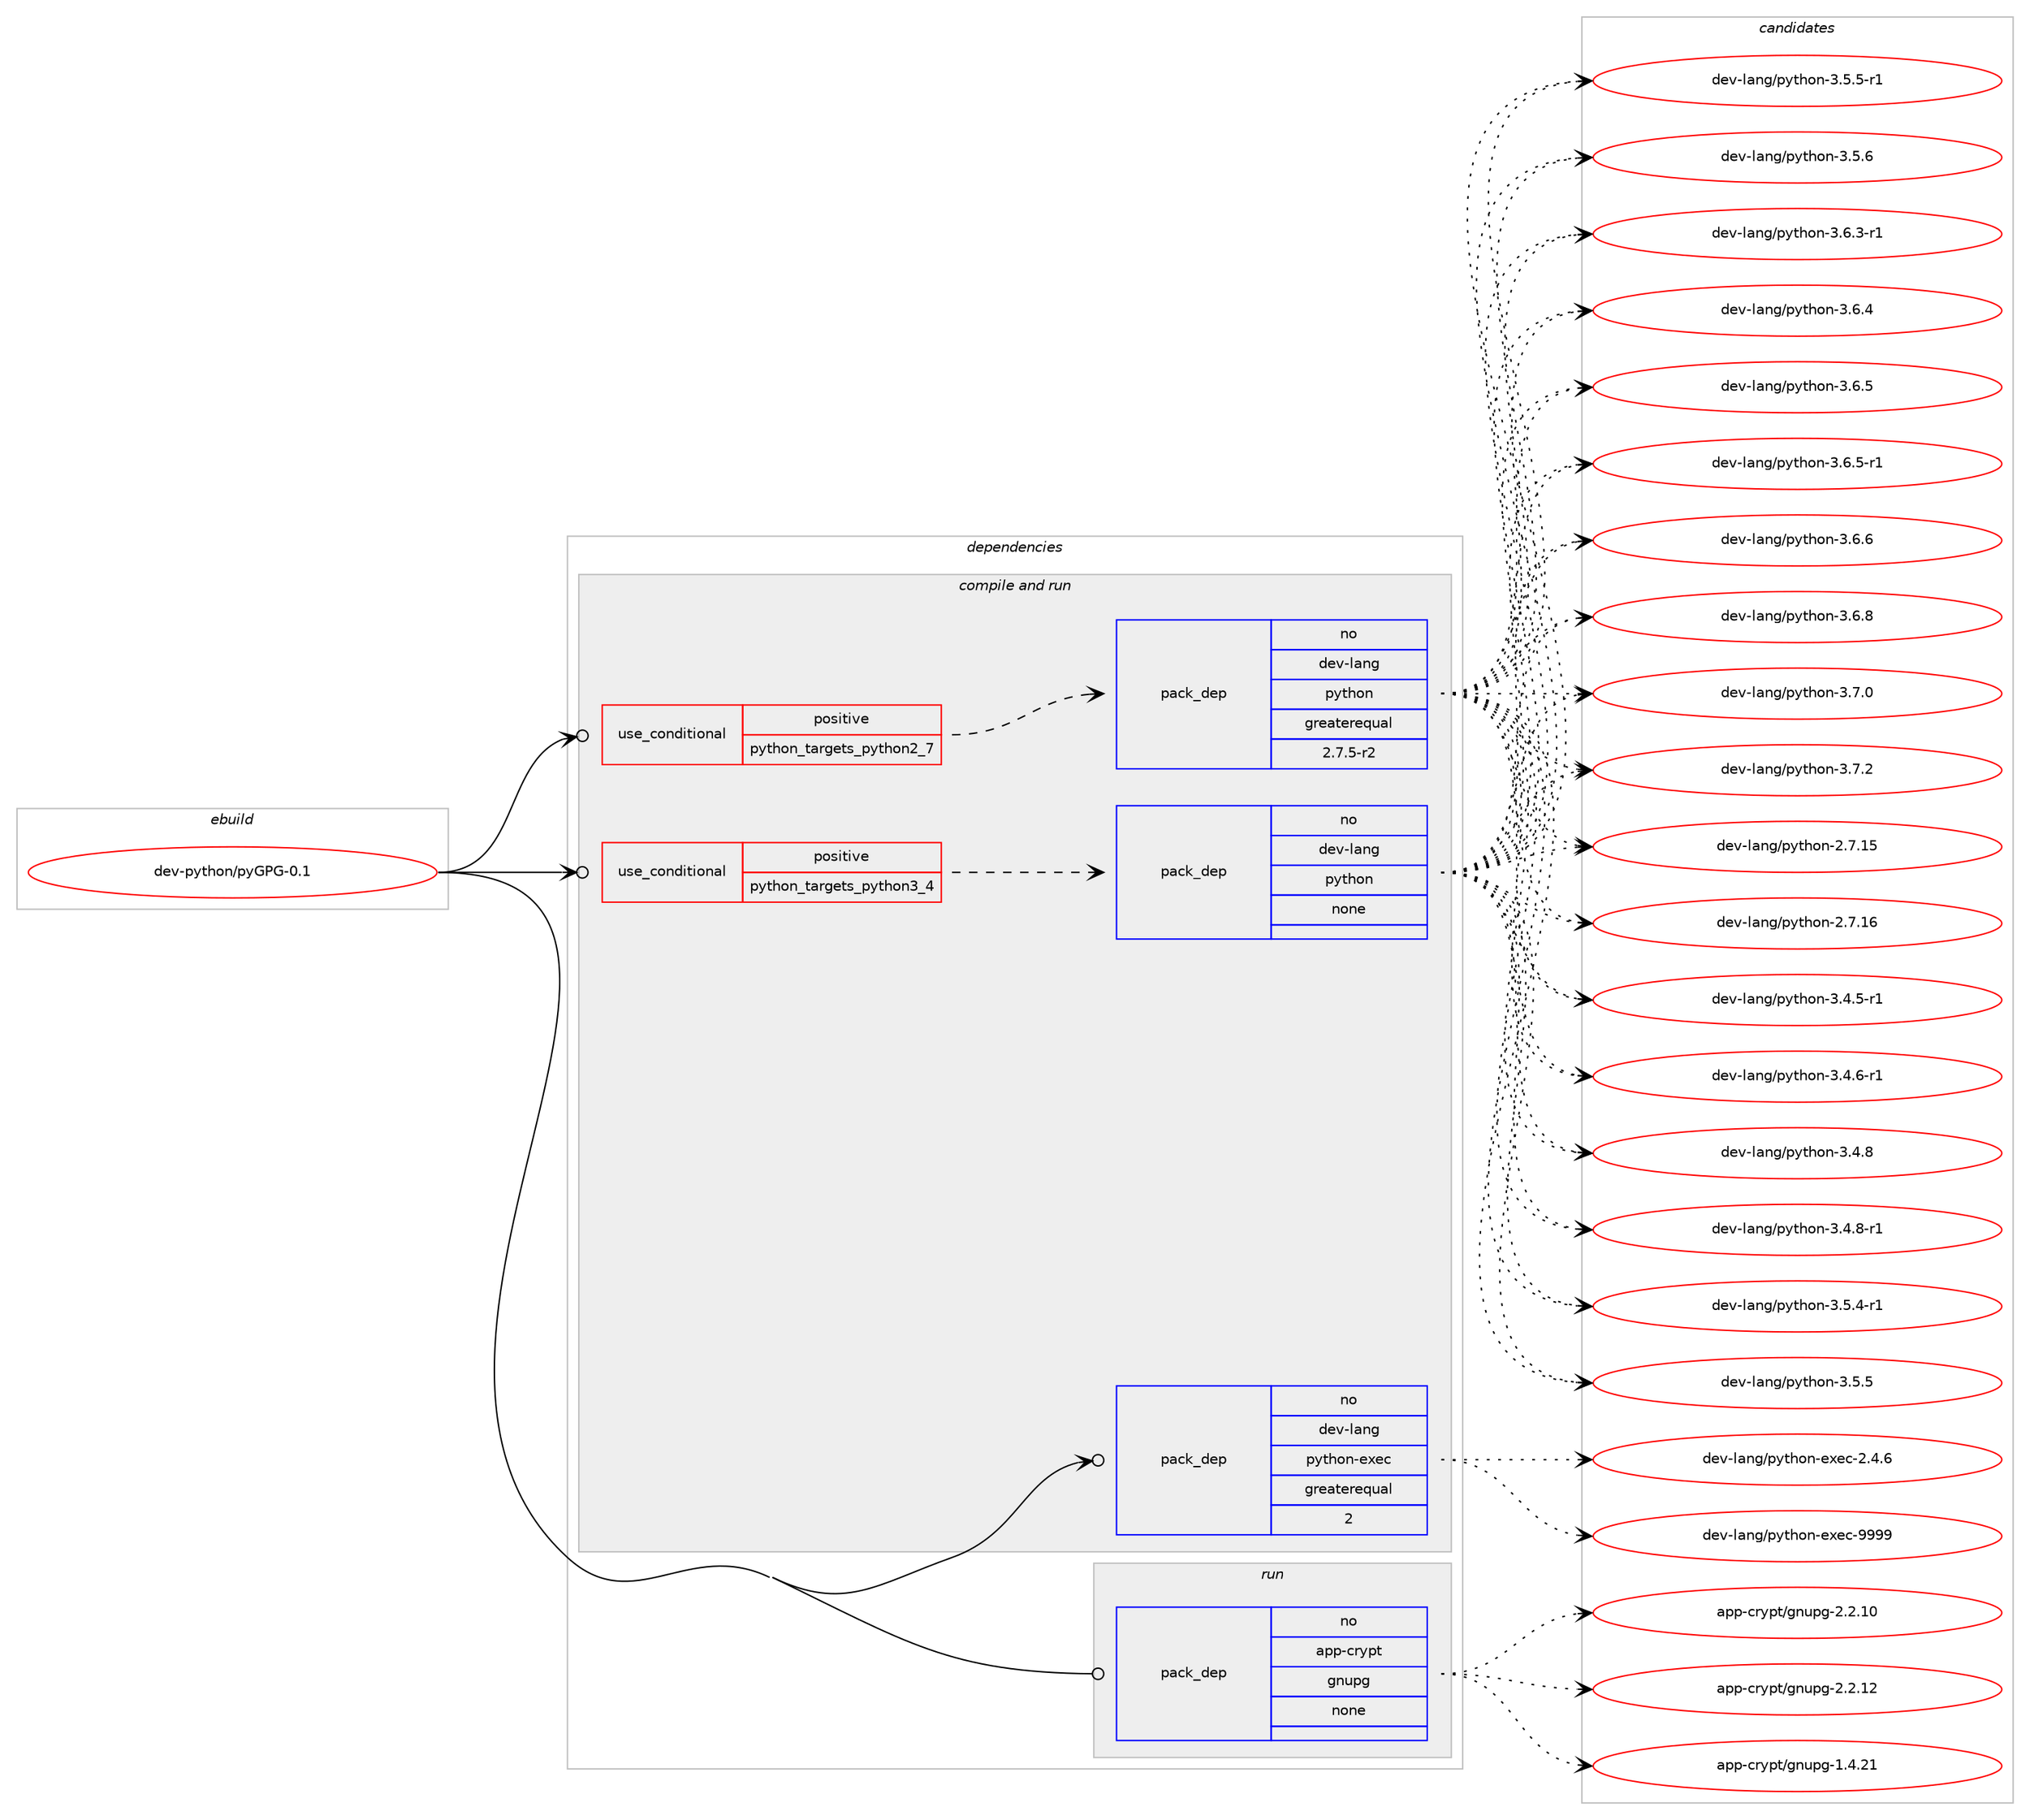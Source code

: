 digraph prolog {

# *************
# Graph options
# *************

newrank=true;
concentrate=true;
compound=true;
graph [rankdir=LR,fontname=Helvetica,fontsize=10,ranksep=1.5];#, ranksep=2.5, nodesep=0.2];
edge  [arrowhead=vee];
node  [fontname=Helvetica,fontsize=10];

# **********
# The ebuild
# **********

subgraph cluster_leftcol {
color=gray;
rank=same;
label=<<i>ebuild</i>>;
id [label="dev-python/pyGPG-0.1", color=red, width=4, href="../dev-python/pyGPG-0.1.svg"];
}

# ****************
# The dependencies
# ****************

subgraph cluster_midcol {
color=gray;
label=<<i>dependencies</i>>;
subgraph cluster_compile {
fillcolor="#eeeeee";
style=filled;
label=<<i>compile</i>>;
}
subgraph cluster_compileandrun {
fillcolor="#eeeeee";
style=filled;
label=<<i>compile and run</i>>;
subgraph cond380136 {
dependency1427397 [label=<<TABLE BORDER="0" CELLBORDER="1" CELLSPACING="0" CELLPADDING="4"><TR><TD ROWSPAN="3" CELLPADDING="10">use_conditional</TD></TR><TR><TD>positive</TD></TR><TR><TD>python_targets_python2_7</TD></TR></TABLE>>, shape=none, color=red];
subgraph pack1023947 {
dependency1427398 [label=<<TABLE BORDER="0" CELLBORDER="1" CELLSPACING="0" CELLPADDING="4" WIDTH="220"><TR><TD ROWSPAN="6" CELLPADDING="30">pack_dep</TD></TR><TR><TD WIDTH="110">no</TD></TR><TR><TD>dev-lang</TD></TR><TR><TD>python</TD></TR><TR><TD>greaterequal</TD></TR><TR><TD>2.7.5-r2</TD></TR></TABLE>>, shape=none, color=blue];
}
dependency1427397:e -> dependency1427398:w [weight=20,style="dashed",arrowhead="vee"];
}
id:e -> dependency1427397:w [weight=20,style="solid",arrowhead="odotvee"];
subgraph cond380137 {
dependency1427399 [label=<<TABLE BORDER="0" CELLBORDER="1" CELLSPACING="0" CELLPADDING="4"><TR><TD ROWSPAN="3" CELLPADDING="10">use_conditional</TD></TR><TR><TD>positive</TD></TR><TR><TD>python_targets_python3_4</TD></TR></TABLE>>, shape=none, color=red];
subgraph pack1023948 {
dependency1427400 [label=<<TABLE BORDER="0" CELLBORDER="1" CELLSPACING="0" CELLPADDING="4" WIDTH="220"><TR><TD ROWSPAN="6" CELLPADDING="30">pack_dep</TD></TR><TR><TD WIDTH="110">no</TD></TR><TR><TD>dev-lang</TD></TR><TR><TD>python</TD></TR><TR><TD>none</TD></TR><TR><TD></TD></TR></TABLE>>, shape=none, color=blue];
}
dependency1427399:e -> dependency1427400:w [weight=20,style="dashed",arrowhead="vee"];
}
id:e -> dependency1427399:w [weight=20,style="solid",arrowhead="odotvee"];
subgraph pack1023949 {
dependency1427401 [label=<<TABLE BORDER="0" CELLBORDER="1" CELLSPACING="0" CELLPADDING="4" WIDTH="220"><TR><TD ROWSPAN="6" CELLPADDING="30">pack_dep</TD></TR><TR><TD WIDTH="110">no</TD></TR><TR><TD>dev-lang</TD></TR><TR><TD>python-exec</TD></TR><TR><TD>greaterequal</TD></TR><TR><TD>2</TD></TR></TABLE>>, shape=none, color=blue];
}
id:e -> dependency1427401:w [weight=20,style="solid",arrowhead="odotvee"];
}
subgraph cluster_run {
fillcolor="#eeeeee";
style=filled;
label=<<i>run</i>>;
subgraph pack1023950 {
dependency1427402 [label=<<TABLE BORDER="0" CELLBORDER="1" CELLSPACING="0" CELLPADDING="4" WIDTH="220"><TR><TD ROWSPAN="6" CELLPADDING="30">pack_dep</TD></TR><TR><TD WIDTH="110">no</TD></TR><TR><TD>app-crypt</TD></TR><TR><TD>gnupg</TD></TR><TR><TD>none</TD></TR><TR><TD></TD></TR></TABLE>>, shape=none, color=blue];
}
id:e -> dependency1427402:w [weight=20,style="solid",arrowhead="odot"];
}
}

# **************
# The candidates
# **************

subgraph cluster_choices {
rank=same;
color=gray;
label=<<i>candidates</i>>;

subgraph choice1023947 {
color=black;
nodesep=1;
choice10010111845108971101034711212111610411111045504655464953 [label="dev-lang/python-2.7.15", color=red, width=4,href="../dev-lang/python-2.7.15.svg"];
choice10010111845108971101034711212111610411111045504655464954 [label="dev-lang/python-2.7.16", color=red, width=4,href="../dev-lang/python-2.7.16.svg"];
choice1001011184510897110103471121211161041111104551465246534511449 [label="dev-lang/python-3.4.5-r1", color=red, width=4,href="../dev-lang/python-3.4.5-r1.svg"];
choice1001011184510897110103471121211161041111104551465246544511449 [label="dev-lang/python-3.4.6-r1", color=red, width=4,href="../dev-lang/python-3.4.6-r1.svg"];
choice100101118451089711010347112121116104111110455146524656 [label="dev-lang/python-3.4.8", color=red, width=4,href="../dev-lang/python-3.4.8.svg"];
choice1001011184510897110103471121211161041111104551465246564511449 [label="dev-lang/python-3.4.8-r1", color=red, width=4,href="../dev-lang/python-3.4.8-r1.svg"];
choice1001011184510897110103471121211161041111104551465346524511449 [label="dev-lang/python-3.5.4-r1", color=red, width=4,href="../dev-lang/python-3.5.4-r1.svg"];
choice100101118451089711010347112121116104111110455146534653 [label="dev-lang/python-3.5.5", color=red, width=4,href="../dev-lang/python-3.5.5.svg"];
choice1001011184510897110103471121211161041111104551465346534511449 [label="dev-lang/python-3.5.5-r1", color=red, width=4,href="../dev-lang/python-3.5.5-r1.svg"];
choice100101118451089711010347112121116104111110455146534654 [label="dev-lang/python-3.5.6", color=red, width=4,href="../dev-lang/python-3.5.6.svg"];
choice1001011184510897110103471121211161041111104551465446514511449 [label="dev-lang/python-3.6.3-r1", color=red, width=4,href="../dev-lang/python-3.6.3-r1.svg"];
choice100101118451089711010347112121116104111110455146544652 [label="dev-lang/python-3.6.4", color=red, width=4,href="../dev-lang/python-3.6.4.svg"];
choice100101118451089711010347112121116104111110455146544653 [label="dev-lang/python-3.6.5", color=red, width=4,href="../dev-lang/python-3.6.5.svg"];
choice1001011184510897110103471121211161041111104551465446534511449 [label="dev-lang/python-3.6.5-r1", color=red, width=4,href="../dev-lang/python-3.6.5-r1.svg"];
choice100101118451089711010347112121116104111110455146544654 [label="dev-lang/python-3.6.6", color=red, width=4,href="../dev-lang/python-3.6.6.svg"];
choice100101118451089711010347112121116104111110455146544656 [label="dev-lang/python-3.6.8", color=red, width=4,href="../dev-lang/python-3.6.8.svg"];
choice100101118451089711010347112121116104111110455146554648 [label="dev-lang/python-3.7.0", color=red, width=4,href="../dev-lang/python-3.7.0.svg"];
choice100101118451089711010347112121116104111110455146554650 [label="dev-lang/python-3.7.2", color=red, width=4,href="../dev-lang/python-3.7.2.svg"];
dependency1427398:e -> choice10010111845108971101034711212111610411111045504655464953:w [style=dotted,weight="100"];
dependency1427398:e -> choice10010111845108971101034711212111610411111045504655464954:w [style=dotted,weight="100"];
dependency1427398:e -> choice1001011184510897110103471121211161041111104551465246534511449:w [style=dotted,weight="100"];
dependency1427398:e -> choice1001011184510897110103471121211161041111104551465246544511449:w [style=dotted,weight="100"];
dependency1427398:e -> choice100101118451089711010347112121116104111110455146524656:w [style=dotted,weight="100"];
dependency1427398:e -> choice1001011184510897110103471121211161041111104551465246564511449:w [style=dotted,weight="100"];
dependency1427398:e -> choice1001011184510897110103471121211161041111104551465346524511449:w [style=dotted,weight="100"];
dependency1427398:e -> choice100101118451089711010347112121116104111110455146534653:w [style=dotted,weight="100"];
dependency1427398:e -> choice1001011184510897110103471121211161041111104551465346534511449:w [style=dotted,weight="100"];
dependency1427398:e -> choice100101118451089711010347112121116104111110455146534654:w [style=dotted,weight="100"];
dependency1427398:e -> choice1001011184510897110103471121211161041111104551465446514511449:w [style=dotted,weight="100"];
dependency1427398:e -> choice100101118451089711010347112121116104111110455146544652:w [style=dotted,weight="100"];
dependency1427398:e -> choice100101118451089711010347112121116104111110455146544653:w [style=dotted,weight="100"];
dependency1427398:e -> choice1001011184510897110103471121211161041111104551465446534511449:w [style=dotted,weight="100"];
dependency1427398:e -> choice100101118451089711010347112121116104111110455146544654:w [style=dotted,weight="100"];
dependency1427398:e -> choice100101118451089711010347112121116104111110455146544656:w [style=dotted,weight="100"];
dependency1427398:e -> choice100101118451089711010347112121116104111110455146554648:w [style=dotted,weight="100"];
dependency1427398:e -> choice100101118451089711010347112121116104111110455146554650:w [style=dotted,weight="100"];
}
subgraph choice1023948 {
color=black;
nodesep=1;
choice10010111845108971101034711212111610411111045504655464953 [label="dev-lang/python-2.7.15", color=red, width=4,href="../dev-lang/python-2.7.15.svg"];
choice10010111845108971101034711212111610411111045504655464954 [label="dev-lang/python-2.7.16", color=red, width=4,href="../dev-lang/python-2.7.16.svg"];
choice1001011184510897110103471121211161041111104551465246534511449 [label="dev-lang/python-3.4.5-r1", color=red, width=4,href="../dev-lang/python-3.4.5-r1.svg"];
choice1001011184510897110103471121211161041111104551465246544511449 [label="dev-lang/python-3.4.6-r1", color=red, width=4,href="../dev-lang/python-3.4.6-r1.svg"];
choice100101118451089711010347112121116104111110455146524656 [label="dev-lang/python-3.4.8", color=red, width=4,href="../dev-lang/python-3.4.8.svg"];
choice1001011184510897110103471121211161041111104551465246564511449 [label="dev-lang/python-3.4.8-r1", color=red, width=4,href="../dev-lang/python-3.4.8-r1.svg"];
choice1001011184510897110103471121211161041111104551465346524511449 [label="dev-lang/python-3.5.4-r1", color=red, width=4,href="../dev-lang/python-3.5.4-r1.svg"];
choice100101118451089711010347112121116104111110455146534653 [label="dev-lang/python-3.5.5", color=red, width=4,href="../dev-lang/python-3.5.5.svg"];
choice1001011184510897110103471121211161041111104551465346534511449 [label="dev-lang/python-3.5.5-r1", color=red, width=4,href="../dev-lang/python-3.5.5-r1.svg"];
choice100101118451089711010347112121116104111110455146534654 [label="dev-lang/python-3.5.6", color=red, width=4,href="../dev-lang/python-3.5.6.svg"];
choice1001011184510897110103471121211161041111104551465446514511449 [label="dev-lang/python-3.6.3-r1", color=red, width=4,href="../dev-lang/python-3.6.3-r1.svg"];
choice100101118451089711010347112121116104111110455146544652 [label="dev-lang/python-3.6.4", color=red, width=4,href="../dev-lang/python-3.6.4.svg"];
choice100101118451089711010347112121116104111110455146544653 [label="dev-lang/python-3.6.5", color=red, width=4,href="../dev-lang/python-3.6.5.svg"];
choice1001011184510897110103471121211161041111104551465446534511449 [label="dev-lang/python-3.6.5-r1", color=red, width=4,href="../dev-lang/python-3.6.5-r1.svg"];
choice100101118451089711010347112121116104111110455146544654 [label="dev-lang/python-3.6.6", color=red, width=4,href="../dev-lang/python-3.6.6.svg"];
choice100101118451089711010347112121116104111110455146544656 [label="dev-lang/python-3.6.8", color=red, width=4,href="../dev-lang/python-3.6.8.svg"];
choice100101118451089711010347112121116104111110455146554648 [label="dev-lang/python-3.7.0", color=red, width=4,href="../dev-lang/python-3.7.0.svg"];
choice100101118451089711010347112121116104111110455146554650 [label="dev-lang/python-3.7.2", color=red, width=4,href="../dev-lang/python-3.7.2.svg"];
dependency1427400:e -> choice10010111845108971101034711212111610411111045504655464953:w [style=dotted,weight="100"];
dependency1427400:e -> choice10010111845108971101034711212111610411111045504655464954:w [style=dotted,weight="100"];
dependency1427400:e -> choice1001011184510897110103471121211161041111104551465246534511449:w [style=dotted,weight="100"];
dependency1427400:e -> choice1001011184510897110103471121211161041111104551465246544511449:w [style=dotted,weight="100"];
dependency1427400:e -> choice100101118451089711010347112121116104111110455146524656:w [style=dotted,weight="100"];
dependency1427400:e -> choice1001011184510897110103471121211161041111104551465246564511449:w [style=dotted,weight="100"];
dependency1427400:e -> choice1001011184510897110103471121211161041111104551465346524511449:w [style=dotted,weight="100"];
dependency1427400:e -> choice100101118451089711010347112121116104111110455146534653:w [style=dotted,weight="100"];
dependency1427400:e -> choice1001011184510897110103471121211161041111104551465346534511449:w [style=dotted,weight="100"];
dependency1427400:e -> choice100101118451089711010347112121116104111110455146534654:w [style=dotted,weight="100"];
dependency1427400:e -> choice1001011184510897110103471121211161041111104551465446514511449:w [style=dotted,weight="100"];
dependency1427400:e -> choice100101118451089711010347112121116104111110455146544652:w [style=dotted,weight="100"];
dependency1427400:e -> choice100101118451089711010347112121116104111110455146544653:w [style=dotted,weight="100"];
dependency1427400:e -> choice1001011184510897110103471121211161041111104551465446534511449:w [style=dotted,weight="100"];
dependency1427400:e -> choice100101118451089711010347112121116104111110455146544654:w [style=dotted,weight="100"];
dependency1427400:e -> choice100101118451089711010347112121116104111110455146544656:w [style=dotted,weight="100"];
dependency1427400:e -> choice100101118451089711010347112121116104111110455146554648:w [style=dotted,weight="100"];
dependency1427400:e -> choice100101118451089711010347112121116104111110455146554650:w [style=dotted,weight="100"];
}
subgraph choice1023949 {
color=black;
nodesep=1;
choice1001011184510897110103471121211161041111104510112010199455046524654 [label="dev-lang/python-exec-2.4.6", color=red, width=4,href="../dev-lang/python-exec-2.4.6.svg"];
choice10010111845108971101034711212111610411111045101120101994557575757 [label="dev-lang/python-exec-9999", color=red, width=4,href="../dev-lang/python-exec-9999.svg"];
dependency1427401:e -> choice1001011184510897110103471121211161041111104510112010199455046524654:w [style=dotted,weight="100"];
dependency1427401:e -> choice10010111845108971101034711212111610411111045101120101994557575757:w [style=dotted,weight="100"];
}
subgraph choice1023950 {
color=black;
nodesep=1;
choice9711211245991141211121164710311011711210345494652465049 [label="app-crypt/gnupg-1.4.21", color=red, width=4,href="../app-crypt/gnupg-1.4.21.svg"];
choice9711211245991141211121164710311011711210345504650464948 [label="app-crypt/gnupg-2.2.10", color=red, width=4,href="../app-crypt/gnupg-2.2.10.svg"];
choice9711211245991141211121164710311011711210345504650464950 [label="app-crypt/gnupg-2.2.12", color=red, width=4,href="../app-crypt/gnupg-2.2.12.svg"];
dependency1427402:e -> choice9711211245991141211121164710311011711210345494652465049:w [style=dotted,weight="100"];
dependency1427402:e -> choice9711211245991141211121164710311011711210345504650464948:w [style=dotted,weight="100"];
dependency1427402:e -> choice9711211245991141211121164710311011711210345504650464950:w [style=dotted,weight="100"];
}
}

}
